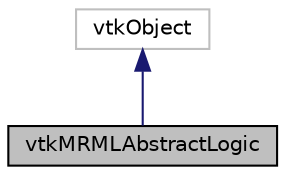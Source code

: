 digraph "vtkMRMLAbstractLogic"
{
  bgcolor="transparent";
  edge [fontname="Helvetica",fontsize="10",labelfontname="Helvetica",labelfontsize="10"];
  node [fontname="Helvetica",fontsize="10",shape=record];
  Node73 [label="vtkMRMLAbstractLogic",height=0.2,width=0.4,color="black", fillcolor="grey75", style="filled", fontcolor="black"];
  Node74 -> Node73 [dir="back",color="midnightblue",fontsize="10",style="solid",fontname="Helvetica"];
  Node74 [label="vtkObject",height=0.2,width=0.4,color="grey75"];
}
